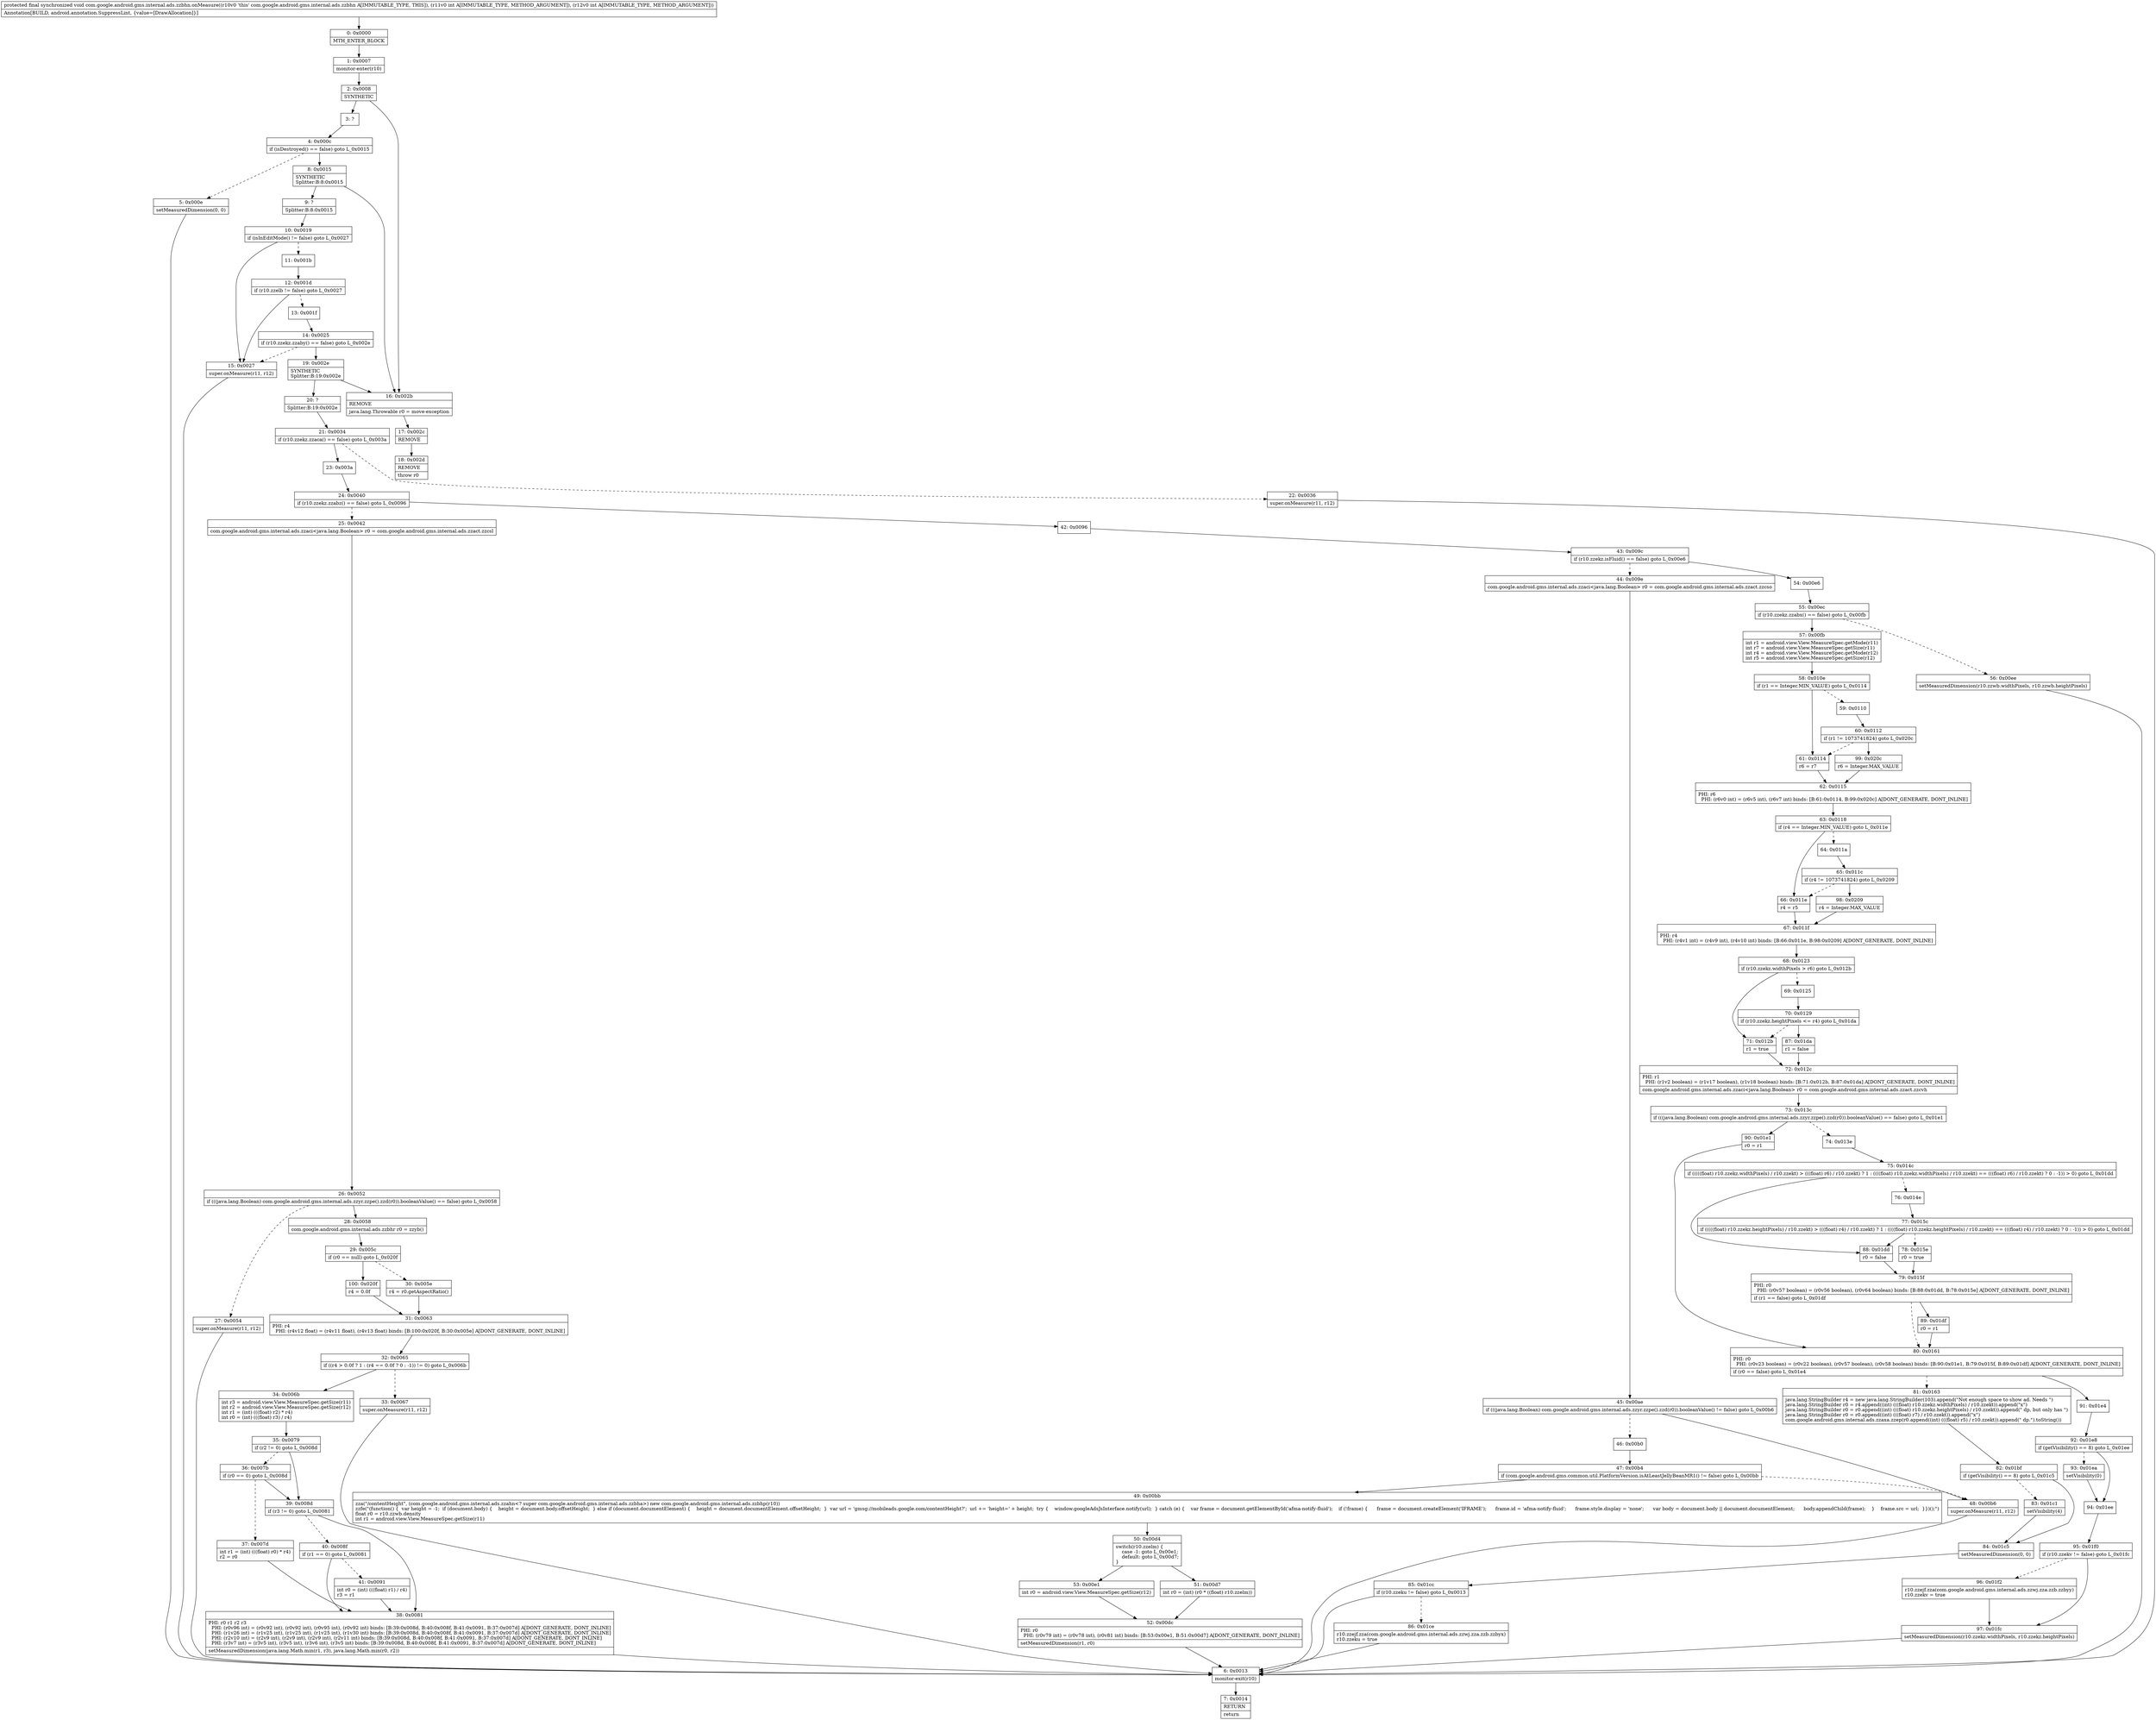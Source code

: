 digraph "CFG forcom.google.android.gms.internal.ads.zzbhn.onMeasure(II)V" {
Node_0 [shape=record,label="{0\:\ 0x0000|MTH_ENTER_BLOCK\l}"];
Node_1 [shape=record,label="{1\:\ 0x0007|monitor\-enter(r10)\l}"];
Node_2 [shape=record,label="{2\:\ 0x0008|SYNTHETIC\l}"];
Node_3 [shape=record,label="{3\:\ ?}"];
Node_4 [shape=record,label="{4\:\ 0x000c|if (isDestroyed() == false) goto L_0x0015\l}"];
Node_5 [shape=record,label="{5\:\ 0x000e|setMeasuredDimension(0, 0)\l}"];
Node_6 [shape=record,label="{6\:\ 0x0013|monitor\-exit(r10)\l}"];
Node_7 [shape=record,label="{7\:\ 0x0014|RETURN\l|return\l}"];
Node_8 [shape=record,label="{8\:\ 0x0015|SYNTHETIC\lSplitter:B:8:0x0015\l}"];
Node_9 [shape=record,label="{9\:\ ?|Splitter:B:8:0x0015\l}"];
Node_10 [shape=record,label="{10\:\ 0x0019|if (isInEditMode() != false) goto L_0x0027\l}"];
Node_11 [shape=record,label="{11\:\ 0x001b}"];
Node_12 [shape=record,label="{12\:\ 0x001d|if (r10.zzelb != false) goto L_0x0027\l}"];
Node_13 [shape=record,label="{13\:\ 0x001f}"];
Node_14 [shape=record,label="{14\:\ 0x0025|if (r10.zzekz.zzaby() == false) goto L_0x002e\l}"];
Node_15 [shape=record,label="{15\:\ 0x0027|super.onMeasure(r11, r12)\l}"];
Node_16 [shape=record,label="{16\:\ 0x002b|REMOVE\l|java.lang.Throwable r0 = move\-exception\l}"];
Node_17 [shape=record,label="{17\:\ 0x002c|REMOVE\l}"];
Node_18 [shape=record,label="{18\:\ 0x002d|REMOVE\l|throw r0\l}"];
Node_19 [shape=record,label="{19\:\ 0x002e|SYNTHETIC\lSplitter:B:19:0x002e\l}"];
Node_20 [shape=record,label="{20\:\ ?|Splitter:B:19:0x002e\l}"];
Node_21 [shape=record,label="{21\:\ 0x0034|if (r10.zzekz.zzaca() == false) goto L_0x003a\l}"];
Node_22 [shape=record,label="{22\:\ 0x0036|super.onMeasure(r11, r12)\l}"];
Node_23 [shape=record,label="{23\:\ 0x003a}"];
Node_24 [shape=record,label="{24\:\ 0x0040|if (r10.zzekz.zzabz() == false) goto L_0x0096\l}"];
Node_25 [shape=record,label="{25\:\ 0x0042|com.google.android.gms.internal.ads.zzaci\<java.lang.Boolean\> r0 = com.google.android.gms.internal.ads.zzact.zzcsl\l}"];
Node_26 [shape=record,label="{26\:\ 0x0052|if (((java.lang.Boolean) com.google.android.gms.internal.ads.zzyr.zzpe().zzd(r0)).booleanValue() == false) goto L_0x0058\l}"];
Node_27 [shape=record,label="{27\:\ 0x0054|super.onMeasure(r11, r12)\l}"];
Node_28 [shape=record,label="{28\:\ 0x0058|com.google.android.gms.internal.ads.zzbhr r0 = zzyb()\l}"];
Node_29 [shape=record,label="{29\:\ 0x005c|if (r0 == null) goto L_0x020f\l}"];
Node_30 [shape=record,label="{30\:\ 0x005e|r4 = r0.getAspectRatio()\l}"];
Node_31 [shape=record,label="{31\:\ 0x0063|PHI: r4 \l  PHI: (r4v12 float) = (r4v11 float), (r4v13 float) binds: [B:100:0x020f, B:30:0x005e] A[DONT_GENERATE, DONT_INLINE]\l}"];
Node_32 [shape=record,label="{32\:\ 0x0065|if ((r4 \> 0.0f ? 1 : (r4 == 0.0f ? 0 : \-1)) != 0) goto L_0x006b\l}"];
Node_33 [shape=record,label="{33\:\ 0x0067|super.onMeasure(r11, r12)\l}"];
Node_34 [shape=record,label="{34\:\ 0x006b|int r3 = android.view.View.MeasureSpec.getSize(r11)\lint r2 = android.view.View.MeasureSpec.getSize(r12)\lint r1 = (int) (((float) r2) * r4)\lint r0 = (int) (((float) r3) \/ r4)\l}"];
Node_35 [shape=record,label="{35\:\ 0x0079|if (r2 != 0) goto L_0x008d\l}"];
Node_36 [shape=record,label="{36\:\ 0x007b|if (r0 == 0) goto L_0x008d\l}"];
Node_37 [shape=record,label="{37\:\ 0x007d|int r1 = (int) (((float) r0) * r4)\lr2 = r0\l}"];
Node_38 [shape=record,label="{38\:\ 0x0081|PHI: r0 r1 r2 r3 \l  PHI: (r0v96 int) = (r0v92 int), (r0v92 int), (r0v95 int), (r0v92 int) binds: [B:39:0x008d, B:40:0x008f, B:41:0x0091, B:37:0x007d] A[DONT_GENERATE, DONT_INLINE]\l  PHI: (r1v26 int) = (r1v25 int), (r1v25 int), (r1v25 int), (r1v30 int) binds: [B:39:0x008d, B:40:0x008f, B:41:0x0091, B:37:0x007d] A[DONT_GENERATE, DONT_INLINE]\l  PHI: (r2v10 int) = (r2v9 int), (r2v9 int), (r2v9 int), (r2v11 int) binds: [B:39:0x008d, B:40:0x008f, B:41:0x0091, B:37:0x007d] A[DONT_GENERATE, DONT_INLINE]\l  PHI: (r3v7 int) = (r3v5 int), (r3v5 int), (r3v6 int), (r3v5 int) binds: [B:39:0x008d, B:40:0x008f, B:41:0x0091, B:37:0x007d] A[DONT_GENERATE, DONT_INLINE]\l|setMeasuredDimension(java.lang.Math.min(r1, r3), java.lang.Math.min(r0, r2))\l}"];
Node_39 [shape=record,label="{39\:\ 0x008d|if (r3 != 0) goto L_0x0081\l}"];
Node_40 [shape=record,label="{40\:\ 0x008f|if (r1 == 0) goto L_0x0081\l}"];
Node_41 [shape=record,label="{41\:\ 0x0091|int r0 = (int) (((float) r1) \/ r4)\lr3 = r1\l}"];
Node_42 [shape=record,label="{42\:\ 0x0096}"];
Node_43 [shape=record,label="{43\:\ 0x009c|if (r10.zzekz.isFluid() == false) goto L_0x00e6\l}"];
Node_44 [shape=record,label="{44\:\ 0x009e|com.google.android.gms.internal.ads.zzaci\<java.lang.Boolean\> r0 = com.google.android.gms.internal.ads.zzact.zzcso\l}"];
Node_45 [shape=record,label="{45\:\ 0x00ae|if (((java.lang.Boolean) com.google.android.gms.internal.ads.zzyr.zzpe().zzd(r0)).booleanValue() != false) goto L_0x00b6\l}"];
Node_46 [shape=record,label="{46\:\ 0x00b0}"];
Node_47 [shape=record,label="{47\:\ 0x00b4|if (com.google.android.gms.common.util.PlatformVersion.isAtLeastJellyBeanMR1() != false) goto L_0x00bb\l}"];
Node_48 [shape=record,label="{48\:\ 0x00b6|super.onMeasure(r11, r12)\l}"];
Node_49 [shape=record,label="{49\:\ 0x00bb|zza(\"\/contentHeight\", (com.google.android.gms.internal.ads.zzahn\<? super com.google.android.gms.internal.ads.zzbha\>) new com.google.android.gms.internal.ads.zzbhp(r10))\lzzfe(\"(function() \{  var height = \-1;  if (document.body) \{    height = document.body.offsetHeight;  \} else if (document.documentElement) \{    height = document.documentElement.offsetHeight;  \}  var url = 'gmsg:\/\/mobileads.google.com\/contentHeight?';  url += 'height=' + height;  try \{    window.googleAdsJsInterface.notify(url);  \} catch (e) \{    var frame = document.getElementById('afma\-notify\-fluid');    if (!frame) \{      frame = document.createElement('IFRAME');      frame.id = 'afma\-notify\-fluid';      frame.style.display = 'none';      var body = document.body \|\| document.documentElement;      body.appendChild(frame);    \}    frame.src = url;  \}\})();\")\lfloat r0 = r10.zzwb.density\lint r1 = android.view.View.MeasureSpec.getSize(r11)\l}"];
Node_50 [shape=record,label="{50\:\ 0x00d4|switch(r10.zzelm) \{\l    case \-1: goto L_0x00e1;\l    default: goto L_0x00d7;\l\}\l}"];
Node_51 [shape=record,label="{51\:\ 0x00d7|int r0 = (int) (r0 * ((float) r10.zzelm))\l}"];
Node_52 [shape=record,label="{52\:\ 0x00dc|PHI: r0 \l  PHI: (r0v79 int) = (r0v78 int), (r0v81 int) binds: [B:53:0x00e1, B:51:0x00d7] A[DONT_GENERATE, DONT_INLINE]\l|setMeasuredDimension(r1, r0)\l}"];
Node_53 [shape=record,label="{53\:\ 0x00e1|int r0 = android.view.View.MeasureSpec.getSize(r12)\l}"];
Node_54 [shape=record,label="{54\:\ 0x00e6}"];
Node_55 [shape=record,label="{55\:\ 0x00ec|if (r10.zzekz.zzabx() == false) goto L_0x00fb\l}"];
Node_56 [shape=record,label="{56\:\ 0x00ee|setMeasuredDimension(r10.zzwb.widthPixels, r10.zzwb.heightPixels)\l}"];
Node_57 [shape=record,label="{57\:\ 0x00fb|int r1 = android.view.View.MeasureSpec.getMode(r11)\lint r7 = android.view.View.MeasureSpec.getSize(r11)\lint r4 = android.view.View.MeasureSpec.getMode(r12)\lint r5 = android.view.View.MeasureSpec.getSize(r12)\l}"];
Node_58 [shape=record,label="{58\:\ 0x010e|if (r1 == Integer.MIN_VALUE) goto L_0x0114\l}"];
Node_59 [shape=record,label="{59\:\ 0x0110}"];
Node_60 [shape=record,label="{60\:\ 0x0112|if (r1 != 1073741824) goto L_0x020c\l}"];
Node_61 [shape=record,label="{61\:\ 0x0114|r6 = r7\l}"];
Node_62 [shape=record,label="{62\:\ 0x0115|PHI: r6 \l  PHI: (r6v0 int) = (r6v5 int), (r6v7 int) binds: [B:61:0x0114, B:99:0x020c] A[DONT_GENERATE, DONT_INLINE]\l}"];
Node_63 [shape=record,label="{63\:\ 0x0118|if (r4 == Integer.MIN_VALUE) goto L_0x011e\l}"];
Node_64 [shape=record,label="{64\:\ 0x011a}"];
Node_65 [shape=record,label="{65\:\ 0x011c|if (r4 != 1073741824) goto L_0x0209\l}"];
Node_66 [shape=record,label="{66\:\ 0x011e|r4 = r5\l}"];
Node_67 [shape=record,label="{67\:\ 0x011f|PHI: r4 \l  PHI: (r4v1 int) = (r4v9 int), (r4v10 int) binds: [B:66:0x011e, B:98:0x0209] A[DONT_GENERATE, DONT_INLINE]\l}"];
Node_68 [shape=record,label="{68\:\ 0x0123|if (r10.zzekz.widthPixels \> r6) goto L_0x012b\l}"];
Node_69 [shape=record,label="{69\:\ 0x0125}"];
Node_70 [shape=record,label="{70\:\ 0x0129|if (r10.zzekz.heightPixels \<= r4) goto L_0x01da\l}"];
Node_71 [shape=record,label="{71\:\ 0x012b|r1 = true\l}"];
Node_72 [shape=record,label="{72\:\ 0x012c|PHI: r1 \l  PHI: (r1v2 boolean) = (r1v17 boolean), (r1v18 boolean) binds: [B:71:0x012b, B:87:0x01da] A[DONT_GENERATE, DONT_INLINE]\l|com.google.android.gms.internal.ads.zzaci\<java.lang.Boolean\> r0 = com.google.android.gms.internal.ads.zzact.zzcvh\l}"];
Node_73 [shape=record,label="{73\:\ 0x013c|if (((java.lang.Boolean) com.google.android.gms.internal.ads.zzyr.zzpe().zzd(r0)).booleanValue() == false) goto L_0x01e1\l}"];
Node_74 [shape=record,label="{74\:\ 0x013e}"];
Node_75 [shape=record,label="{75\:\ 0x014c|if (((((float) r10.zzekz.widthPixels) \/ r10.zzekt) \> (((float) r6) \/ r10.zzekt) ? 1 : ((((float) r10.zzekz.widthPixels) \/ r10.zzekt) == (((float) r6) \/ r10.zzekt) ? 0 : \-1)) \> 0) goto L_0x01dd\l}"];
Node_76 [shape=record,label="{76\:\ 0x014e}"];
Node_77 [shape=record,label="{77\:\ 0x015c|if (((((float) r10.zzekz.heightPixels) \/ r10.zzekt) \> (((float) r4) \/ r10.zzekt) ? 1 : ((((float) r10.zzekz.heightPixels) \/ r10.zzekt) == (((float) r4) \/ r10.zzekt) ? 0 : \-1)) \> 0) goto L_0x01dd\l}"];
Node_78 [shape=record,label="{78\:\ 0x015e|r0 = true\l}"];
Node_79 [shape=record,label="{79\:\ 0x015f|PHI: r0 \l  PHI: (r0v57 boolean) = (r0v56 boolean), (r0v64 boolean) binds: [B:88:0x01dd, B:78:0x015e] A[DONT_GENERATE, DONT_INLINE]\l|if (r1 == false) goto L_0x01df\l}"];
Node_80 [shape=record,label="{80\:\ 0x0161|PHI: r0 \l  PHI: (r0v23 boolean) = (r0v22 boolean), (r0v57 boolean), (r0v58 boolean) binds: [B:90:0x01e1, B:79:0x015f, B:89:0x01df] A[DONT_GENERATE, DONT_INLINE]\l|if (r0 == false) goto L_0x01e4\l}"];
Node_81 [shape=record,label="{81\:\ 0x0163|java.lang.StringBuilder r4 = new java.lang.StringBuilder(103).append(\"Not enough space to show ad. Needs \")\ljava.lang.StringBuilder r0 = r4.append((int) (((float) r10.zzekz.widthPixels) \/ r10.zzekt)).append(\"x\")\ljava.lang.StringBuilder r0 = r0.append((int) (((float) r10.zzekz.heightPixels) \/ r10.zzekt)).append(\" dp, but only has \")\ljava.lang.StringBuilder r0 = r0.append((int) (((float) r7) \/ r10.zzekt)).append(\"x\")\lcom.google.android.gms.internal.ads.zzaxa.zzep(r0.append((int) (((float) r5) \/ r10.zzekt)).append(\" dp.\").toString())\l}"];
Node_82 [shape=record,label="{82\:\ 0x01bf|if (getVisibility() == 8) goto L_0x01c5\l}"];
Node_83 [shape=record,label="{83\:\ 0x01c1|setVisibility(4)\l}"];
Node_84 [shape=record,label="{84\:\ 0x01c5|setMeasuredDimension(0, 0)\l}"];
Node_85 [shape=record,label="{85\:\ 0x01cc|if (r10.zzeku != false) goto L_0x0013\l}"];
Node_86 [shape=record,label="{86\:\ 0x01ce|r10.zzejf.zza(com.google.android.gms.internal.ads.zzwj.zza.zzb.zzbyx)\lr10.zzeku = true\l}"];
Node_87 [shape=record,label="{87\:\ 0x01da|r1 = false\l}"];
Node_88 [shape=record,label="{88\:\ 0x01dd|r0 = false\l}"];
Node_89 [shape=record,label="{89\:\ 0x01df|r0 = r1\l}"];
Node_90 [shape=record,label="{90\:\ 0x01e1|r0 = r1\l}"];
Node_91 [shape=record,label="{91\:\ 0x01e4}"];
Node_92 [shape=record,label="{92\:\ 0x01e8|if (getVisibility() == 8) goto L_0x01ee\l}"];
Node_93 [shape=record,label="{93\:\ 0x01ea|setVisibility(0)\l}"];
Node_94 [shape=record,label="{94\:\ 0x01ee}"];
Node_95 [shape=record,label="{95\:\ 0x01f0|if (r10.zzekv != false) goto L_0x01fc\l}"];
Node_96 [shape=record,label="{96\:\ 0x01f2|r10.zzejf.zza(com.google.android.gms.internal.ads.zzwj.zza.zzb.zzbyy)\lr10.zzekv = true\l}"];
Node_97 [shape=record,label="{97\:\ 0x01fc|setMeasuredDimension(r10.zzekz.widthPixels, r10.zzekz.heightPixels)\l}"];
Node_98 [shape=record,label="{98\:\ 0x0209|r4 = Integer.MAX_VALUE\l}"];
Node_99 [shape=record,label="{99\:\ 0x020c|r6 = Integer.MAX_VALUE\l}"];
Node_100 [shape=record,label="{100\:\ 0x020f|r4 = 0.0f\l}"];
MethodNode[shape=record,label="{protected final synchronized void com.google.android.gms.internal.ads.zzbhn.onMeasure((r10v0 'this' com.google.android.gms.internal.ads.zzbhn A[IMMUTABLE_TYPE, THIS]), (r11v0 int A[IMMUTABLE_TYPE, METHOD_ARGUMENT]), (r12v0 int A[IMMUTABLE_TYPE, METHOD_ARGUMENT]))  | Annotation[BUILD, android.annotation.SuppressLint, \{value=[DrawAllocation]\}]\l}"];
MethodNode -> Node_0;
Node_0 -> Node_1;
Node_1 -> Node_2;
Node_2 -> Node_3;
Node_2 -> Node_16;
Node_3 -> Node_4;
Node_4 -> Node_5[style=dashed];
Node_4 -> Node_8;
Node_5 -> Node_6;
Node_6 -> Node_7;
Node_8 -> Node_9;
Node_8 -> Node_16;
Node_9 -> Node_10;
Node_10 -> Node_11[style=dashed];
Node_10 -> Node_15;
Node_11 -> Node_12;
Node_12 -> Node_13[style=dashed];
Node_12 -> Node_15;
Node_13 -> Node_14;
Node_14 -> Node_15[style=dashed];
Node_14 -> Node_19;
Node_15 -> Node_6;
Node_16 -> Node_17;
Node_17 -> Node_18;
Node_19 -> Node_20;
Node_19 -> Node_16;
Node_20 -> Node_21;
Node_21 -> Node_22[style=dashed];
Node_21 -> Node_23;
Node_22 -> Node_6;
Node_23 -> Node_24;
Node_24 -> Node_25[style=dashed];
Node_24 -> Node_42;
Node_25 -> Node_26;
Node_26 -> Node_27[style=dashed];
Node_26 -> Node_28;
Node_27 -> Node_6;
Node_28 -> Node_29;
Node_29 -> Node_30[style=dashed];
Node_29 -> Node_100;
Node_30 -> Node_31;
Node_31 -> Node_32;
Node_32 -> Node_33[style=dashed];
Node_32 -> Node_34;
Node_33 -> Node_6;
Node_34 -> Node_35;
Node_35 -> Node_36[style=dashed];
Node_35 -> Node_39;
Node_36 -> Node_37[style=dashed];
Node_36 -> Node_39;
Node_37 -> Node_38;
Node_38 -> Node_6;
Node_39 -> Node_38;
Node_39 -> Node_40[style=dashed];
Node_40 -> Node_38;
Node_40 -> Node_41[style=dashed];
Node_41 -> Node_38;
Node_42 -> Node_43;
Node_43 -> Node_44[style=dashed];
Node_43 -> Node_54;
Node_44 -> Node_45;
Node_45 -> Node_46[style=dashed];
Node_45 -> Node_48;
Node_46 -> Node_47;
Node_47 -> Node_48[style=dashed];
Node_47 -> Node_49;
Node_48 -> Node_6;
Node_49 -> Node_50;
Node_50 -> Node_51;
Node_50 -> Node_53;
Node_51 -> Node_52;
Node_52 -> Node_6;
Node_53 -> Node_52;
Node_54 -> Node_55;
Node_55 -> Node_56[style=dashed];
Node_55 -> Node_57;
Node_56 -> Node_6;
Node_57 -> Node_58;
Node_58 -> Node_59[style=dashed];
Node_58 -> Node_61;
Node_59 -> Node_60;
Node_60 -> Node_61[style=dashed];
Node_60 -> Node_99;
Node_61 -> Node_62;
Node_62 -> Node_63;
Node_63 -> Node_64[style=dashed];
Node_63 -> Node_66;
Node_64 -> Node_65;
Node_65 -> Node_66[style=dashed];
Node_65 -> Node_98;
Node_66 -> Node_67;
Node_67 -> Node_68;
Node_68 -> Node_69[style=dashed];
Node_68 -> Node_71;
Node_69 -> Node_70;
Node_70 -> Node_71[style=dashed];
Node_70 -> Node_87;
Node_71 -> Node_72;
Node_72 -> Node_73;
Node_73 -> Node_74[style=dashed];
Node_73 -> Node_90;
Node_74 -> Node_75;
Node_75 -> Node_76[style=dashed];
Node_75 -> Node_88;
Node_76 -> Node_77;
Node_77 -> Node_78[style=dashed];
Node_77 -> Node_88;
Node_78 -> Node_79;
Node_79 -> Node_80[style=dashed];
Node_79 -> Node_89;
Node_80 -> Node_81[style=dashed];
Node_80 -> Node_91;
Node_81 -> Node_82;
Node_82 -> Node_83[style=dashed];
Node_82 -> Node_84;
Node_83 -> Node_84;
Node_84 -> Node_85;
Node_85 -> Node_6;
Node_85 -> Node_86[style=dashed];
Node_86 -> Node_6;
Node_87 -> Node_72;
Node_88 -> Node_79;
Node_89 -> Node_80;
Node_90 -> Node_80;
Node_91 -> Node_92;
Node_92 -> Node_93[style=dashed];
Node_92 -> Node_94;
Node_93 -> Node_94;
Node_94 -> Node_95;
Node_95 -> Node_96[style=dashed];
Node_95 -> Node_97;
Node_96 -> Node_97;
Node_97 -> Node_6;
Node_98 -> Node_67;
Node_99 -> Node_62;
Node_100 -> Node_31;
}

